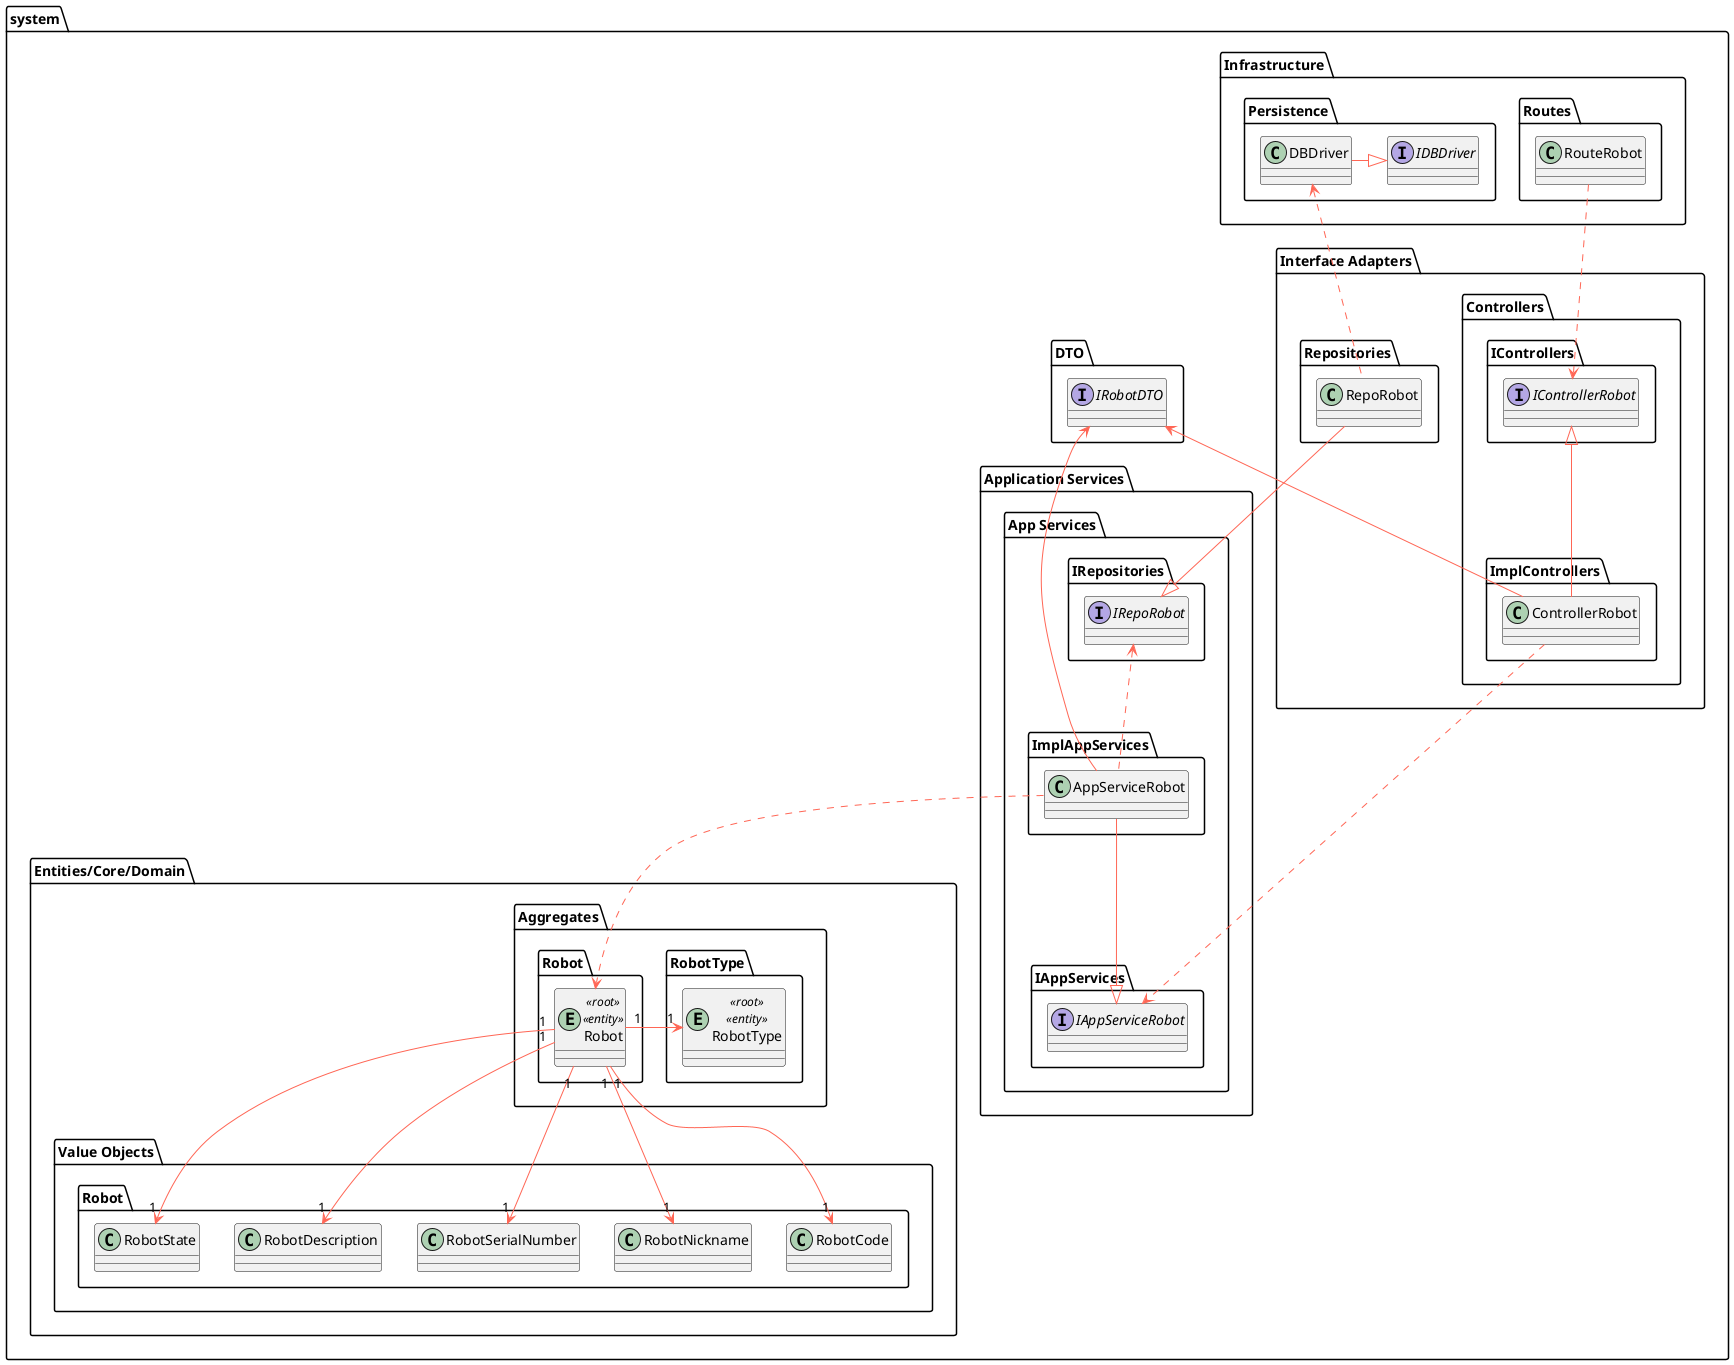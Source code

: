 @startuml

skinparam component {
    FontSize 16
    BackgroundColor<<Apache>> LightCoral
    BorderColor<<Apache>> #FF6655
    FontName Courier
    BorderColor black
    BackgroundColor DeepSkyBlue
    ArrowFontName Impact
    ArrowColor #FF6655
}

package system {
    package "Infrastructure" {
        package "Routes" {
            class RouteRobot
        }

        package "Persistence" {
            interface IDBDriver
            class DBDriver
        }

        DBDriver -right-|> IDBDriver
    }

    package "Interface Adapters" {
        package "Controllers" {
            package "IControllers" {
                interface IControllerRobot
            }

            package "ImplControllers" {
                class ControllerRobot
            }
            ControllerRobot -up-|> IControllerRobot
        }

        package "Repositories" {
            class RepoRobot
        }

        RepoRobot .up.> DBDriver

        RouteRobot ..> IControllerRobot
    }

    package "Application Services" {
        package "App Services" {
            package "IAppServices" {
                interface IAppServiceRobot
            }

            package "ImplAppServices" {
                class AppServiceRobot
            }

            AppServiceRobot --|> IAppServiceRobot

            package "IRepositories" {
                interface IRepoRobot
            }

            RepoRobot --|> IRepoRobot
        }

        ControllerRobot ..> IAppServiceRobot

        AppServiceRobot .up.> IRepoRobot
    }

    package "Entities/Core/Domain" {
        package "Aggregates" {
            package "RobotType" as a_robottype {
                     entity RobotType <<root>> <<entity>>
            }

            package "Robot" as a_robot {
                entity Robot <<root>> <<entity>>
            }

        }


        package "Value Objects" {
                    package "Robot" as vo_robot{
                        class RobotCode
                        class RobotNickname
                        class RobotSerialNumber
                        class RobotDescription
                        class RobotState
                    }
                }

                AppServiceRobot ..> Robot

                Robot "1" -left-> "1" RobotType

                Robot "1" --> "1" RobotCode
                Robot "1" --> "1" RobotNickname
                Robot "1" --> "1" RobotSerialNumber
                Robot "1" --> "1" RobotDescription
                Robot "1" --> "1" RobotState
    }

    package "DTO" {
              interface IRobotDTO
        }
        AppServiceRobot -up-> IRobotDTO
        ControllerRobot -up-> IRobotDTO
}

@enduml

